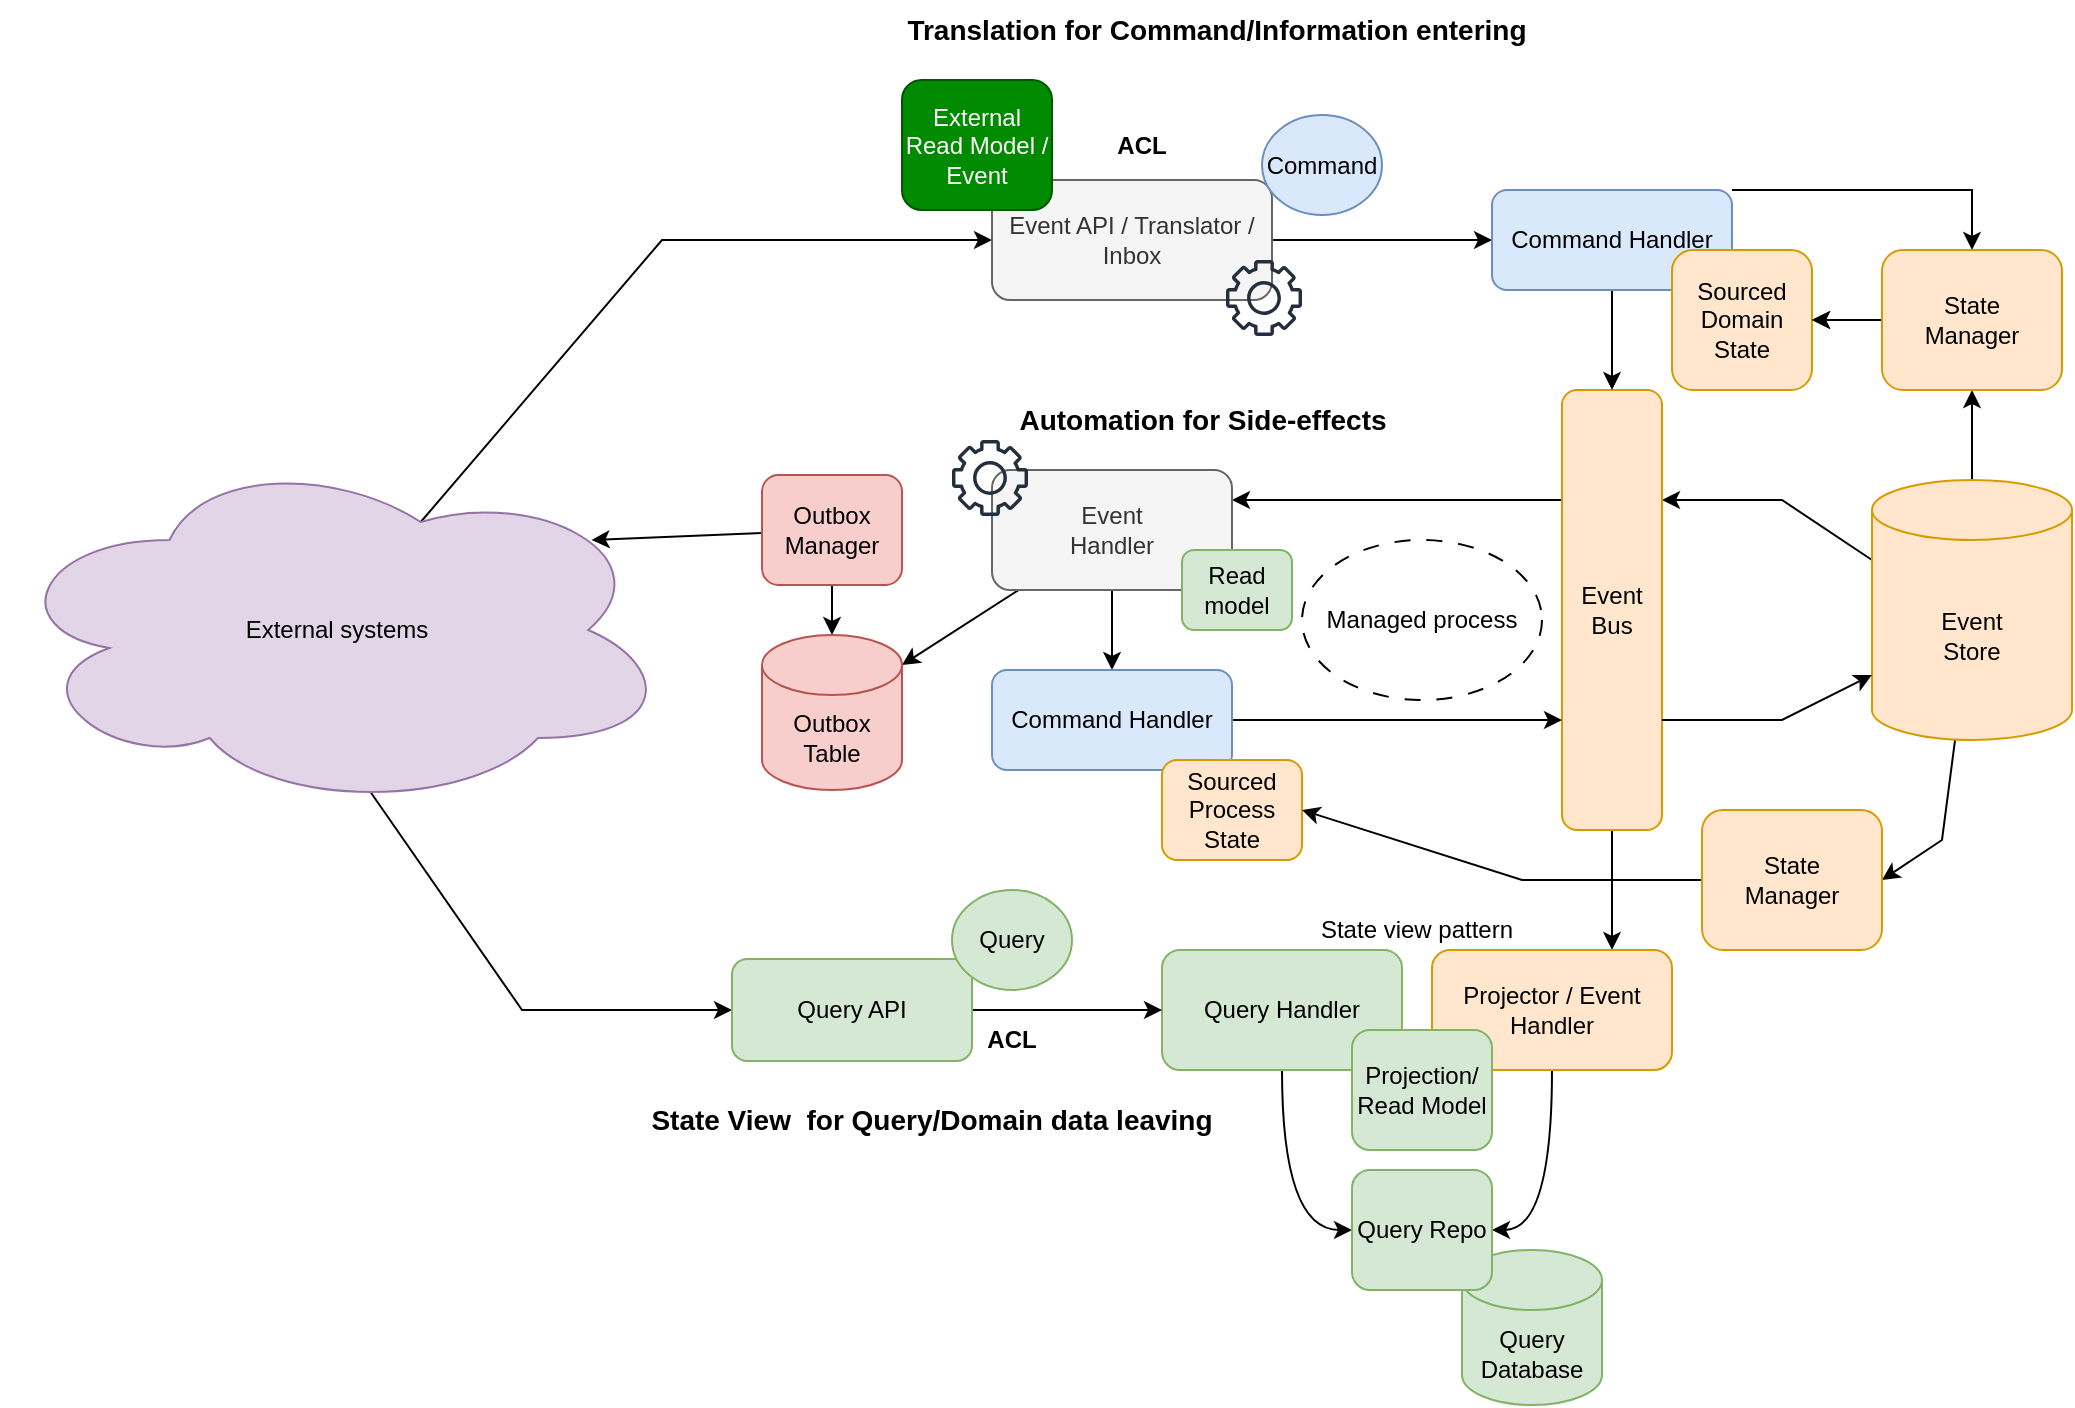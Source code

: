 <mxfile version="28.2.8">
  <diagram name="Page-1" id="FWZw54y70-puKFsqix0n">
    <mxGraphModel dx="1310" dy="742" grid="1" gridSize="10" guides="1" tooltips="1" connect="1" arrows="1" fold="1" page="1" pageScale="1" pageWidth="1169" pageHeight="827" math="0" shadow="0">
      <root>
        <mxCell id="0" />
        <mxCell id="1" parent="0" />
        <mxCell id="t-5tanxMQIxGWKprEQ5J-1" style="rounded=0;orthogonalLoop=1;jettySize=auto;html=1;entryX=0.5;entryY=1;entryDx=0;entryDy=0;" edge="1" parent="1" source="t-5tanxMQIxGWKprEQ5J-3" target="t-5tanxMQIxGWKprEQ5J-23">
          <mxGeometry relative="1" as="geometry" />
        </mxCell>
        <mxCell id="t-5tanxMQIxGWKprEQ5J-2" style="rounded=0;orthogonalLoop=1;jettySize=auto;html=1;exitX=0;exitY=0;exitDx=0;exitDy=40;exitPerimeter=0;entryX=1;entryY=0.25;entryDx=0;entryDy=0;" edge="1" parent="1" source="t-5tanxMQIxGWKprEQ5J-3" target="t-5tanxMQIxGWKprEQ5J-5">
          <mxGeometry relative="1" as="geometry">
            <Array as="points">
              <mxPoint x="910" y="320" />
            </Array>
          </mxGeometry>
        </mxCell>
        <mxCell id="t-5tanxMQIxGWKprEQ5J-56" style="rounded=0;orthogonalLoop=1;jettySize=auto;html=1;entryX=1;entryY=0.5;entryDx=0;entryDy=0;" edge="1" parent="1" source="t-5tanxMQIxGWKprEQ5J-3" target="t-5tanxMQIxGWKprEQ5J-55">
          <mxGeometry relative="1" as="geometry">
            <Array as="points">
              <mxPoint x="990" y="490" />
            </Array>
          </mxGeometry>
        </mxCell>
        <mxCell id="t-5tanxMQIxGWKprEQ5J-3" value="&lt;div&gt;Event&lt;/div&gt;&lt;div&gt;Store&lt;/div&gt;" style="shape=cylinder3;whiteSpace=wrap;html=1;boundedLbl=1;backgroundOutline=1;size=15;fillColor=#ffe6cc;strokeColor=#d79b00;" vertex="1" parent="1">
          <mxGeometry x="955" y="310" width="100" height="130" as="geometry" />
        </mxCell>
        <mxCell id="t-5tanxMQIxGWKprEQ5J-4" style="rounded=0;orthogonalLoop=1;jettySize=auto;html=1;exitX=0;exitY=0.25;exitDx=0;exitDy=0;entryX=1;entryY=0.25;entryDx=0;entryDy=0;" edge="1" parent="1" source="t-5tanxMQIxGWKprEQ5J-5" target="t-5tanxMQIxGWKprEQ5J-8">
          <mxGeometry relative="1" as="geometry" />
        </mxCell>
        <mxCell id="t-5tanxMQIxGWKprEQ5J-58" style="edgeStyle=orthogonalEdgeStyle;rounded=0;orthogonalLoop=1;jettySize=auto;html=1;entryX=0.75;entryY=0;entryDx=0;entryDy=0;" edge="1" parent="1" source="t-5tanxMQIxGWKprEQ5J-5" target="t-5tanxMQIxGWKprEQ5J-31">
          <mxGeometry relative="1" as="geometry" />
        </mxCell>
        <mxCell id="t-5tanxMQIxGWKprEQ5J-5" value="&lt;div&gt;Event&lt;/div&gt;&lt;div&gt;Bus&lt;/div&gt;" style="rounded=1;whiteSpace=wrap;html=1;fillColor=#ffe6cc;strokeColor=#d79b00;" vertex="1" parent="1">
          <mxGeometry x="800" y="265" width="50" height="220" as="geometry" />
        </mxCell>
        <mxCell id="t-5tanxMQIxGWKprEQ5J-6" style="rounded=0;orthogonalLoop=1;jettySize=auto;html=1;entryX=1;entryY=0;entryDx=0;entryDy=15;entryPerimeter=0;" edge="1" parent="1" source="t-5tanxMQIxGWKprEQ5J-8" target="t-5tanxMQIxGWKprEQ5J-27">
          <mxGeometry relative="1" as="geometry" />
        </mxCell>
        <mxCell id="t-5tanxMQIxGWKprEQ5J-7" style="edgeStyle=orthogonalEdgeStyle;rounded=0;orthogonalLoop=1;jettySize=auto;html=1;entryX=0.5;entryY=0;entryDx=0;entryDy=0;" edge="1" parent="1" source="t-5tanxMQIxGWKprEQ5J-8" target="t-5tanxMQIxGWKprEQ5J-11">
          <mxGeometry relative="1" as="geometry" />
        </mxCell>
        <mxCell id="t-5tanxMQIxGWKprEQ5J-8" value="&lt;div&gt;Event&lt;/div&gt;&lt;div&gt;Handler&lt;/div&gt;" style="rounded=1;whiteSpace=wrap;html=1;fillColor=#f5f5f5;strokeColor=#666666;fontColor=#333333;" vertex="1" parent="1">
          <mxGeometry x="515" y="305" width="120" height="60" as="geometry" />
        </mxCell>
        <mxCell id="t-5tanxMQIxGWKprEQ5J-9" value="Read model" style="rounded=1;whiteSpace=wrap;html=1;fillColor=#d5e8d4;strokeColor=#82b366;" vertex="1" parent="1">
          <mxGeometry x="610" y="345" width="55" height="40" as="geometry" />
        </mxCell>
        <mxCell id="t-5tanxMQIxGWKprEQ5J-10" style="rounded=0;orthogonalLoop=1;jettySize=auto;html=1;entryX=0;entryY=0.75;entryDx=0;entryDy=0;" edge="1" parent="1" source="t-5tanxMQIxGWKprEQ5J-11" target="t-5tanxMQIxGWKprEQ5J-5">
          <mxGeometry relative="1" as="geometry" />
        </mxCell>
        <mxCell id="t-5tanxMQIxGWKprEQ5J-11" value="Command Handler" style="rounded=1;whiteSpace=wrap;html=1;fillColor=#dae8fc;strokeColor=#6c8ebf;" vertex="1" parent="1">
          <mxGeometry x="515" y="405" width="120" height="50" as="geometry" />
        </mxCell>
        <mxCell id="t-5tanxMQIxGWKprEQ5J-12" value="Sourced Process State" style="rounded=1;whiteSpace=wrap;html=1;fillColor=#ffe6cc;strokeColor=#d79b00;" vertex="1" parent="1">
          <mxGeometry x="600" y="450" width="70" height="50" as="geometry" />
        </mxCell>
        <mxCell id="t-5tanxMQIxGWKprEQ5J-41" style="rounded=0;orthogonalLoop=1;jettySize=auto;html=1;entryX=0;entryY=0.5;entryDx=0;entryDy=0;exitX=0.625;exitY=0.2;exitDx=0;exitDy=0;exitPerimeter=0;" edge="1" parent="1" source="t-5tanxMQIxGWKprEQ5J-14" target="t-5tanxMQIxGWKprEQ5J-16">
          <mxGeometry relative="1" as="geometry">
            <Array as="points">
              <mxPoint x="350" y="190" />
            </Array>
          </mxGeometry>
        </mxCell>
        <mxCell id="t-5tanxMQIxGWKprEQ5J-42" style="rounded=0;orthogonalLoop=1;jettySize=auto;html=1;entryX=0;entryY=0.5;entryDx=0;entryDy=0;exitX=0.55;exitY=0.95;exitDx=0;exitDy=0;exitPerimeter=0;" edge="1" parent="1" source="t-5tanxMQIxGWKprEQ5J-14" target="t-5tanxMQIxGWKprEQ5J-34">
          <mxGeometry relative="1" as="geometry">
            <Array as="points">
              <mxPoint x="280" y="575" />
            </Array>
          </mxGeometry>
        </mxCell>
        <mxCell id="t-5tanxMQIxGWKprEQ5J-14" value="External systems" style="ellipse;shape=cloud;whiteSpace=wrap;html=1;fillColor=#e1d5e7;strokeColor=#9673a6;" vertex="1" parent="1">
          <mxGeometry x="20" y="295" width="335" height="180" as="geometry" />
        </mxCell>
        <mxCell id="t-5tanxMQIxGWKprEQ5J-15" style="edgeStyle=orthogonalEdgeStyle;rounded=0;orthogonalLoop=1;jettySize=auto;html=1;entryX=0;entryY=0.5;entryDx=0;entryDy=0;curved=1;" edge="1" parent="1" source="t-5tanxMQIxGWKprEQ5J-16" target="t-5tanxMQIxGWKprEQ5J-19">
          <mxGeometry relative="1" as="geometry" />
        </mxCell>
        <mxCell id="t-5tanxMQIxGWKprEQ5J-16" value="Event API / Translator / Inbox" style="rounded=1;whiteSpace=wrap;html=1;fillColor=#f5f5f5;fontColor=#333333;strokeColor=#666666;" vertex="1" parent="1">
          <mxGeometry x="515" y="160" width="140" height="60" as="geometry" />
        </mxCell>
        <mxCell id="t-5tanxMQIxGWKprEQ5J-17" style="edgeStyle=orthogonalEdgeStyle;rounded=0;orthogonalLoop=1;jettySize=auto;html=1;entryX=0.5;entryY=0;entryDx=0;entryDy=0;exitX=0.5;exitY=1;exitDx=0;exitDy=0;curved=1;" edge="1" parent="1" source="t-5tanxMQIxGWKprEQ5J-19" target="t-5tanxMQIxGWKprEQ5J-5">
          <mxGeometry relative="1" as="geometry" />
        </mxCell>
        <mxCell id="t-5tanxMQIxGWKprEQ5J-43" style="edgeStyle=orthogonalEdgeStyle;rounded=0;orthogonalLoop=1;jettySize=auto;html=1;entryX=0.5;entryY=0;entryDx=0;entryDy=0;exitX=1;exitY=0;exitDx=0;exitDy=0;" edge="1" parent="1" source="t-5tanxMQIxGWKprEQ5J-19" target="t-5tanxMQIxGWKprEQ5J-23">
          <mxGeometry relative="1" as="geometry">
            <Array as="points">
              <mxPoint x="1005" y="165" />
            </Array>
          </mxGeometry>
        </mxCell>
        <mxCell id="t-5tanxMQIxGWKprEQ5J-19" value="Command Handler" style="rounded=1;whiteSpace=wrap;html=1;fillColor=#dae8fc;strokeColor=#6c8ebf;" vertex="1" parent="1">
          <mxGeometry x="765" y="165" width="120" height="50" as="geometry" />
        </mxCell>
        <mxCell id="t-5tanxMQIxGWKprEQ5J-20" value="Sourced Domain State" style="rounded=1;whiteSpace=wrap;html=1;fillColor=#ffe6cc;strokeColor=#d79b00;" vertex="1" parent="1">
          <mxGeometry x="855" y="195" width="70" height="70" as="geometry" />
        </mxCell>
        <mxCell id="t-5tanxMQIxGWKprEQ5J-21" style="rounded=0;orthogonalLoop=1;jettySize=auto;html=1;entryX=0.88;entryY=0.25;entryDx=0;entryDy=0;entryPerimeter=0;" edge="1" parent="1" source="t-5tanxMQIxGWKprEQ5J-25" target="t-5tanxMQIxGWKprEQ5J-14">
          <mxGeometry relative="1" as="geometry" />
        </mxCell>
        <mxCell id="t-5tanxMQIxGWKprEQ5J-22" style="edgeStyle=orthogonalEdgeStyle;rounded=0;orthogonalLoop=1;jettySize=auto;html=1;entryX=1;entryY=0.5;entryDx=0;entryDy=0;curved=1;" edge="1" parent="1" source="t-5tanxMQIxGWKprEQ5J-23" target="t-5tanxMQIxGWKprEQ5J-20">
          <mxGeometry relative="1" as="geometry" />
        </mxCell>
        <mxCell id="t-5tanxMQIxGWKprEQ5J-59" value="" style="edgeStyle=orthogonalEdgeStyle;rounded=0;orthogonalLoop=1;jettySize=auto;html=1;" edge="1" parent="1" source="t-5tanxMQIxGWKprEQ5J-23" target="t-5tanxMQIxGWKprEQ5J-20">
          <mxGeometry relative="1" as="geometry" />
        </mxCell>
        <mxCell id="t-5tanxMQIxGWKprEQ5J-23" value="&lt;div&gt;State&lt;/div&gt;&lt;div&gt;Manager&lt;/div&gt;" style="rounded=1;whiteSpace=wrap;html=1;fillColor=#ffe6cc;strokeColor=#d79b00;" vertex="1" parent="1">
          <mxGeometry x="960" y="195" width="90" height="70" as="geometry" />
        </mxCell>
        <mxCell id="t-5tanxMQIxGWKprEQ5J-24" style="rounded=0;orthogonalLoop=1;jettySize=auto;html=1;exitX=1;exitY=0.75;exitDx=0;exitDy=0;entryX=0;entryY=0;entryDx=0;entryDy=97.5;entryPerimeter=0;" edge="1" parent="1" source="t-5tanxMQIxGWKprEQ5J-5" target="t-5tanxMQIxGWKprEQ5J-3">
          <mxGeometry relative="1" as="geometry">
            <Array as="points">
              <mxPoint x="910" y="430" />
            </Array>
          </mxGeometry>
        </mxCell>
        <mxCell id="t-5tanxMQIxGWKprEQ5J-49" style="edgeStyle=orthogonalEdgeStyle;rounded=0;orthogonalLoop=1;jettySize=auto;html=1;" edge="1" parent="1" source="t-5tanxMQIxGWKprEQ5J-25" target="t-5tanxMQIxGWKprEQ5J-27">
          <mxGeometry relative="1" as="geometry" />
        </mxCell>
        <mxCell id="t-5tanxMQIxGWKprEQ5J-25" value="Outbox&lt;br&gt;Manager" style="rounded=1;whiteSpace=wrap;html=1;fillColor=#f8cecc;strokeColor=#b85450;" vertex="1" parent="1">
          <mxGeometry x="400" y="307.5" width="70" height="55" as="geometry" />
        </mxCell>
        <mxCell id="t-5tanxMQIxGWKprEQ5J-26" value="External Read Model / Event" style="rounded=1;whiteSpace=wrap;html=1;fillColor=#008a00;fontColor=#ffffff;strokeColor=#005700;" vertex="1" parent="1">
          <mxGeometry x="470" y="110" width="75" height="65" as="geometry" />
        </mxCell>
        <mxCell id="t-5tanxMQIxGWKprEQ5J-27" value="&lt;div&gt;Outbox&lt;/div&gt;&lt;div&gt;Table&lt;/div&gt;" style="shape=cylinder3;whiteSpace=wrap;html=1;boundedLbl=1;backgroundOutline=1;size=15;fillColor=#f8cecc;strokeColor=#b85450;" vertex="1" parent="1">
          <mxGeometry x="400" y="387.5" width="70" height="77.5" as="geometry" />
        </mxCell>
        <mxCell id="t-5tanxMQIxGWKprEQ5J-28" style="edgeStyle=orthogonalEdgeStyle;rounded=0;orthogonalLoop=1;jettySize=auto;html=1;entryX=0;entryY=0.5;entryDx=0;entryDy=0;curved=1;" edge="1" parent="1" source="t-5tanxMQIxGWKprEQ5J-29" target="t-5tanxMQIxGWKprEQ5J-36">
          <mxGeometry relative="1" as="geometry" />
        </mxCell>
        <mxCell id="t-5tanxMQIxGWKprEQ5J-29" value="Query Handler" style="rounded=1;whiteSpace=wrap;html=1;fillColor=#d5e8d4;strokeColor=#82b366;" vertex="1" parent="1">
          <mxGeometry x="600" y="545" width="120" height="60" as="geometry" />
        </mxCell>
        <mxCell id="t-5tanxMQIxGWKprEQ5J-30" style="edgeStyle=orthogonalEdgeStyle;rounded=0;orthogonalLoop=1;jettySize=auto;html=1;entryX=1;entryY=0.5;entryDx=0;entryDy=0;curved=1;entryPerimeter=0;" edge="1" parent="1" source="t-5tanxMQIxGWKprEQ5J-31" target="t-5tanxMQIxGWKprEQ5J-36">
          <mxGeometry relative="1" as="geometry" />
        </mxCell>
        <mxCell id="t-5tanxMQIxGWKprEQ5J-31" value="Projector / Event Handler" style="rounded=1;whiteSpace=wrap;html=1;fillColor=#ffe6cc;strokeColor=#d79b00;" vertex="1" parent="1">
          <mxGeometry x="735" y="545" width="120" height="60" as="geometry" />
        </mxCell>
        <mxCell id="t-5tanxMQIxGWKprEQ5J-32" value="&lt;div&gt;Projection/&lt;/div&gt;Read Model" style="rounded=1;whiteSpace=wrap;html=1;fillColor=#d5e8d4;strokeColor=#82b366;" vertex="1" parent="1">
          <mxGeometry x="695" y="585" width="70" height="60" as="geometry" />
        </mxCell>
        <mxCell id="t-5tanxMQIxGWKprEQ5J-33" style="edgeStyle=orthogonalEdgeStyle;rounded=0;orthogonalLoop=1;jettySize=auto;html=1;" edge="1" parent="1" source="t-5tanxMQIxGWKprEQ5J-34" target="t-5tanxMQIxGWKprEQ5J-29">
          <mxGeometry relative="1" as="geometry" />
        </mxCell>
        <mxCell id="t-5tanxMQIxGWKprEQ5J-34" value="Query API" style="rounded=1;whiteSpace=wrap;html=1;fillColor=#d5e8d4;strokeColor=#82b366;" vertex="1" parent="1">
          <mxGeometry x="385" y="549.5" width="120" height="51" as="geometry" />
        </mxCell>
        <mxCell id="t-5tanxMQIxGWKprEQ5J-35" value="&lt;div&gt;Query&lt;/div&gt;&lt;div&gt;Database&lt;/div&gt;" style="shape=cylinder3;whiteSpace=wrap;html=1;boundedLbl=1;backgroundOutline=1;size=15;fillColor=#d5e8d4;strokeColor=#82b366;" vertex="1" parent="1">
          <mxGeometry x="750" y="695" width="70" height="77.5" as="geometry" />
        </mxCell>
        <mxCell id="t-5tanxMQIxGWKprEQ5J-36" value="Query Repo" style="rounded=1;whiteSpace=wrap;html=1;fillColor=#d5e8d4;strokeColor=#82b366;" vertex="1" parent="1">
          <mxGeometry x="695" y="655" width="70" height="60" as="geometry" />
        </mxCell>
        <mxCell id="t-5tanxMQIxGWKprEQ5J-37" value="Query" style="ellipse;whiteSpace=wrap;html=1;fillColor=#d5e8d4;strokeColor=#82b366;" vertex="1" parent="1">
          <mxGeometry x="495" y="515" width="60" height="50" as="geometry" />
        </mxCell>
        <mxCell id="t-5tanxMQIxGWKprEQ5J-45" value="&lt;div&gt;Managed process&lt;/div&gt;" style="ellipse;whiteSpace=wrap;html=1;dashed=1;dashPattern=8 8;" vertex="1" parent="1">
          <mxGeometry x="670" y="340" width="120" height="80" as="geometry" />
        </mxCell>
        <mxCell id="t-5tanxMQIxGWKprEQ5J-46" value="&lt;font style=&quot;font-size: 14px;&quot;&gt;Automation for Side-effects&lt;/font&gt;" style="text;html=1;whiteSpace=wrap;strokeColor=none;fillColor=none;align=center;verticalAlign=middle;rounded=0;fontStyle=1" vertex="1" parent="1">
          <mxGeometry x="480" y="265" width="281" height="30" as="geometry" />
        </mxCell>
        <mxCell id="t-5tanxMQIxGWKprEQ5J-47" value="&lt;font style=&quot;font-size: 14px;&quot;&gt;Translation for Command/Information entering&lt;/font&gt;" style="text;html=1;whiteSpace=wrap;strokeColor=none;fillColor=none;align=center;verticalAlign=middle;rounded=0;fontStyle=1" vertex="1" parent="1">
          <mxGeometry x="455" y="70" width="345" height="30" as="geometry" />
        </mxCell>
        <mxCell id="t-5tanxMQIxGWKprEQ5J-48" value="&lt;font style=&quot;font-size: 14px;&quot;&gt;State View&amp;nbsp; for Query/Domain data leaving&lt;/font&gt;" style="text;html=1;whiteSpace=wrap;strokeColor=none;fillColor=none;align=center;verticalAlign=middle;rounded=0;fontStyle=1" vertex="1" parent="1">
          <mxGeometry x="330" y="615" width="310" height="30" as="geometry" />
        </mxCell>
        <mxCell id="t-5tanxMQIxGWKprEQ5J-52" value="ACL" style="text;html=1;whiteSpace=wrap;strokeColor=none;fillColor=none;align=center;verticalAlign=middle;rounded=0;fontStyle=1" vertex="1" parent="1">
          <mxGeometry x="505" y="575" width="40" height="30" as="geometry" />
        </mxCell>
        <mxCell id="t-5tanxMQIxGWKprEQ5J-53" value="ACL" style="text;html=1;whiteSpace=wrap;strokeColor=none;fillColor=none;align=center;verticalAlign=middle;rounded=0;fontStyle=1" vertex="1" parent="1">
          <mxGeometry x="570" y="127.5" width="40" height="30" as="geometry" />
        </mxCell>
        <mxCell id="t-5tanxMQIxGWKprEQ5J-54" value="Command" style="ellipse;whiteSpace=wrap;html=1;fillColor=#dae8fc;strokeColor=#6c8ebf;" vertex="1" parent="1">
          <mxGeometry x="650" y="127.5" width="60" height="50" as="geometry" />
        </mxCell>
        <mxCell id="t-5tanxMQIxGWKprEQ5J-57" style="rounded=0;orthogonalLoop=1;jettySize=auto;html=1;entryX=1;entryY=0.5;entryDx=0;entryDy=0;" edge="1" parent="1" source="t-5tanxMQIxGWKprEQ5J-55" target="t-5tanxMQIxGWKprEQ5J-12">
          <mxGeometry relative="1" as="geometry">
            <Array as="points">
              <mxPoint x="780" y="510" />
            </Array>
          </mxGeometry>
        </mxCell>
        <mxCell id="t-5tanxMQIxGWKprEQ5J-55" value="&lt;div&gt;State&lt;/div&gt;&lt;div&gt;Manager&lt;/div&gt;" style="rounded=1;whiteSpace=wrap;html=1;fillColor=#ffe6cc;strokeColor=#d79b00;" vertex="1" parent="1">
          <mxGeometry x="870" y="475" width="90" height="70" as="geometry" />
        </mxCell>
        <mxCell id="t-5tanxMQIxGWKprEQ5J-60" value="" style="sketch=0;outlineConnect=0;fontColor=#232F3E;gradientColor=none;fillColor=#232F3D;strokeColor=none;dashed=0;verticalLabelPosition=bottom;verticalAlign=top;align=center;html=1;fontSize=12;fontStyle=0;aspect=fixed;pointerEvents=1;shape=mxgraph.aws4.gear;" vertex="1" parent="1">
          <mxGeometry x="632" y="200" width="38" height="38" as="geometry" />
        </mxCell>
        <mxCell id="t-5tanxMQIxGWKprEQ5J-61" value="" style="sketch=0;outlineConnect=0;fontColor=#232F3E;gradientColor=none;fillColor=#232F3D;strokeColor=none;dashed=0;verticalLabelPosition=bottom;verticalAlign=top;align=center;html=1;fontSize=12;fontStyle=0;aspect=fixed;pointerEvents=1;shape=mxgraph.aws4.gear;" vertex="1" parent="1">
          <mxGeometry x="495" y="290" width="38" height="38" as="geometry" />
        </mxCell>
        <mxCell id="t-5tanxMQIxGWKprEQ5J-65" value="State view pattern" style="text;html=1;whiteSpace=wrap;strokeColor=none;fillColor=none;align=center;verticalAlign=middle;rounded=0;" vertex="1" parent="1">
          <mxGeometry x="675" y="519.5" width="105" height="30" as="geometry" />
        </mxCell>
      </root>
    </mxGraphModel>
  </diagram>
</mxfile>
